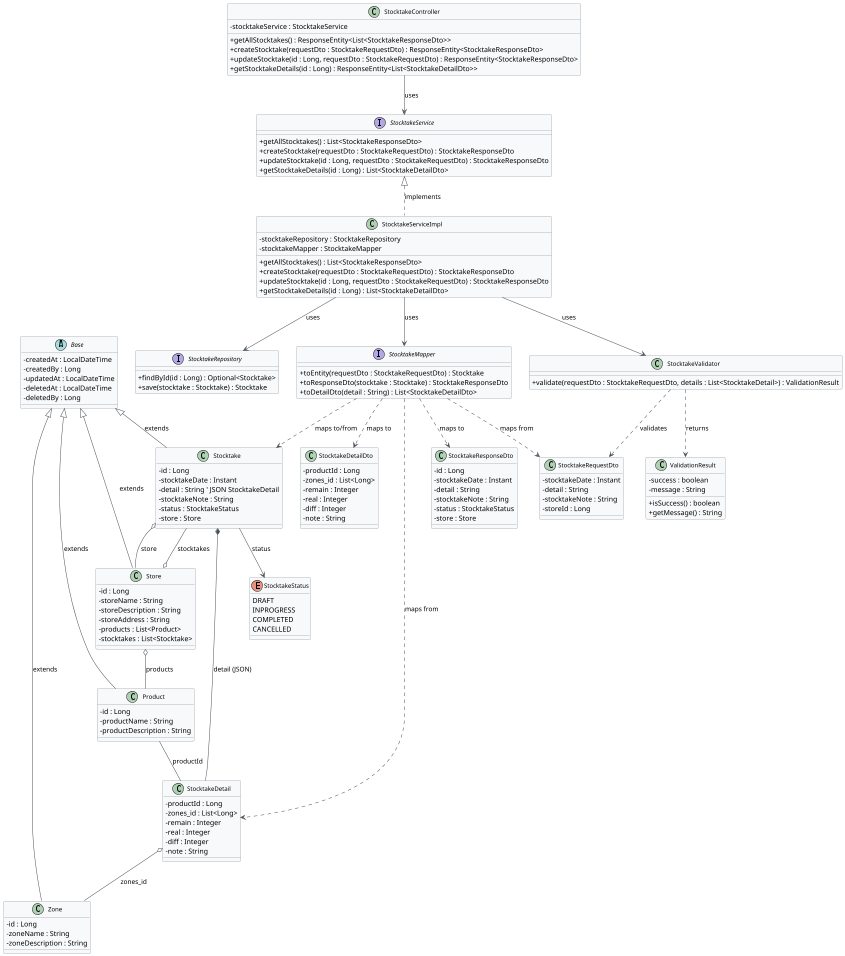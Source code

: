 @startuml Stocktake_Class_Diagram_Optimized
scale 0.5
skinparam classAttributeIconSize 0
skinparam classFontSize 12
skinparam classFontName Arial
skinparam backgroundColor white
skinparam classBackgroundColor #F8F9FA
skinparam classBorderColor #6C757D
skinparam arrowColor #495057

' Base Class
' abstract class Base: Lớp cha trừu tượng, chứa các trường audit chung cho entity
abstract class Base {
    - createdAt : LocalDateTime
    - createdBy : Long
    - updatedAt : LocalDateTime
    - deletedAt : LocalDateTime
    - deletedBy : Long
}

' Entity Classes
' Stocktake: Entity chính cho phiếu kiểm kê
class Stocktake {
    - id : Long
    - stocktakeDate : Instant
    - detail : String ' JSON StocktakeDetail
    - stocktakeNote : String
    - status : StocktakeStatus
    - store : Store
}

' Store: Entity cửa hàng
class Store {
    - id : Long
    - storeName : String
    - storeDescription : String
    - storeAddress : String
    - products : List<Product>
    - stocktakes : List<Stocktake>
}

' Product: Entity sản phẩm
class Product {
    - id : Long
    - productName : String
    - productDescription : String
}

' Zone: Entity khu vực
class Zone {
    - id : Long
    - zoneName : String
    - zoneDescription : String
}

' POJO (not entity)
' StocktakeDetail: POJO để parse từng dòng kiểm kê từ JSON
class StocktakeDetail {
    - productId : Long
    - zones_id : List<Long>
    - remain : Integer
    - real : Integer
    - diff : Integer
    - note : String
}

' DTO cho StocktakeDetail
class StocktakeDetailDto {
    - productId : Long
    - zones_id : List<Long>
    - remain : Integer
    - real : Integer
    - diff : Integer
    - note : String
}

' Enum
' StocktakeStatus: Trạng thái phiếu kiểm kê
enum StocktakeStatus {
    DRAFT
    INPROGRESS
    COMPLETED
    CANCELLED
}

' DTO Classes
' StocktakeRequestDto: DTO nhận dữ liệu tạo/cập nhật phiếu kiểm kê
class StocktakeRequestDto {
    - stocktakeDate : Instant
    - detail : String
    - stocktakeNote : String
    - storeId : Long
}

' StocktakeResponseDto: DTO trả về thông tin phiếu kiểm kê
class StocktakeResponseDto {
    - id : Long
    - stocktakeDate : Instant
    - detail : String
    - stocktakeNote : String
    - status : StocktakeStatus
    - store : Store
}

' Service Interface
' StocktakeService: Interface định nghĩa các chức năng chính
interface StocktakeService {
    + getAllStocktakes() : List<StocktakeResponseDto>
    + createStocktake(requestDto : StocktakeRequestDto) : StocktakeResponseDto
    + updateStocktake(id : Long, requestDto : StocktakeRequestDto) : StocktakeResponseDto
    + getStocktakeDetails(id : Long) : List<StocktakeDetailDto>
}

' Service Implementation
' StocktakeServiceImpl: Triển khai logic nghiệp vụ kiểm kê
class StocktakeServiceImpl {
    - stocktakeRepository : StocktakeRepository
    - stocktakeMapper : StocktakeMapper
    + getAllStocktakes() : List<StocktakeResponseDto>
    + createStocktake(requestDto : StocktakeRequestDto) : StocktakeResponseDto
    + updateStocktake(id : Long, requestDto : StocktakeRequestDto) : StocktakeResponseDto
    + getStocktakeDetails(id : Long) : List<StocktakeDetailDto>
}

' Repository
' StocktakeRepository: Repository thao tác với DB
interface StocktakeRepository {
    + findById(id : Long) : Optional<Stocktake>
    + save(stocktake : Stocktake) : Stocktake
}

' Mapper
' StocktakeMapper: Chuyển đổi giữa Entity và DTO
interface StocktakeMapper {
    + toEntity(requestDto : StocktakeRequestDto) : Stocktake
    + toResponseDto(stocktake : Stocktake) : StocktakeResponseDto
    + toDetailDto(detail : String) : List<StocktakeDetailDto>
}

' ValidationResult: Kết quả trả về của Validator
class ValidationResult {
    - success : boolean
    - message : String
    + isSuccess() : boolean
    + getMessage() : String
}

' Validator
' StocktakeValidator: Kiểm tra hợp lệ dữ liệu đầu vào
class StocktakeValidator {
    + validate(requestDto : StocktakeRequestDto, details : List<StocktakeDetail>) : ValidationResult
}

' Controller
' StocktakeController: Định nghĩa các API endpoint cho kiểm kê
class StocktakeController {
    - stocktakeService : StocktakeService
    + getAllStocktakes() : ResponseEntity<List<StocktakeResponseDto>>
    + createStocktake(requestDto : StocktakeRequestDto) : ResponseEntity<StocktakeResponseDto>
    + updateStocktake(id : Long, requestDto : StocktakeRequestDto) : ResponseEntity<StocktakeResponseDto>
    + getStocktakeDetails(id : Long) : ResponseEntity<List<StocktakeDetailDto>>
}

' Inheritance Relationships
' Kế thừa giữa các entity
Base <|-- Stocktake : extends
Base <|-- Store : extends
Base <|-- Product : extends
Base <|-- Zone : extends

' Association Relationships
' Liên kết giữa các class
Stocktake o-- Store : store
Stocktake *-- StocktakeDetail : detail (JSON)
Store o-- Product : products
Store o-- Stocktake : stocktakes
StocktakeDetail -up- Product : productId
StocktakeDetail o-- Zone : zones_id

' Enum Relationship
' Trường trạng thái của Stocktake
Stocktake --> StocktakeStatus : status

' Service Implementation
' Quan hệ implement và dependency
StocktakeService <|.. StocktakeServiceImpl : implements
StocktakeServiceImpl --> StocktakeRepository : uses
StocktakeServiceImpl --> StocktakeMapper : uses
StocktakeServiceImpl --> StocktakeValidator : uses

' Mapper Mapping
' Mapper chỉ ánh xạ dữ liệu, không sở hữu entity
StocktakeMapper ..> Stocktake : maps to/from
StocktakeMapper ..> StocktakeRequestDto : maps from
StocktakeMapper ..> StocktakeResponseDto : maps to
StocktakeMapper ..> StocktakeDetailDto : maps to
StocktakeMapper ..> StocktakeDetail : maps from

' Controller Dependency
' Controller sử dụng Service
StocktakeController --> StocktakeService : uses

' Validator Dependency
' Validator sử dụng DTO và trả về ValidationResult
StocktakeValidator ..> StocktakeRequestDto : validates
StocktakeValidator ..> ValidationResult : returns

@enduml 